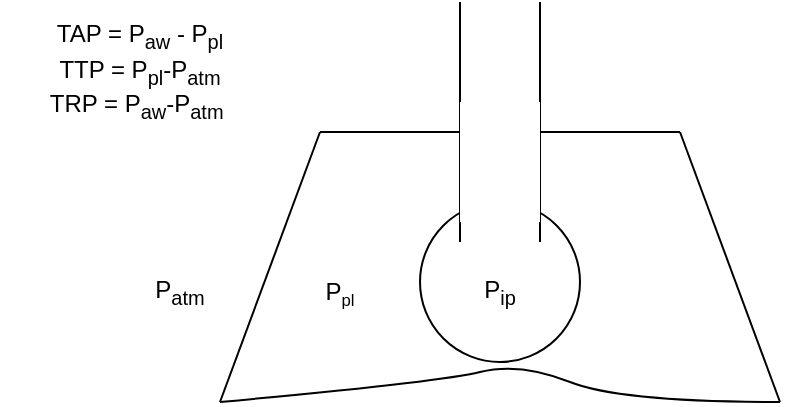 <mxfile version="22.1.21" type="github">
  <diagram name="Page-1" id="nVFyHpyeYcPGsmvx0sBv">
    <mxGraphModel dx="1434" dy="738" grid="1" gridSize="10" guides="1" tooltips="1" connect="1" arrows="1" fold="1" page="1" pageScale="1" pageWidth="827" pageHeight="1169" math="0" shadow="0">
      <root>
        <mxCell id="0" />
        <mxCell id="1" parent="0" />
        <mxCell id="jysUjB4pc8x6qRiP5P2i-3" value="" style="ellipse;whiteSpace=wrap;html=1;aspect=fixed;" vertex="1" parent="1">
          <mxGeometry x="380" y="300" width="80" height="80" as="geometry" />
        </mxCell>
        <mxCell id="jysUjB4pc8x6qRiP5P2i-1" value="" style="endArrow=none;html=1;rounded=0;" edge="1" parent="1">
          <mxGeometry width="50" height="50" relative="1" as="geometry">
            <mxPoint x="400" y="320" as="sourcePoint" />
            <mxPoint x="400" y="200" as="targetPoint" />
          </mxGeometry>
        </mxCell>
        <mxCell id="jysUjB4pc8x6qRiP5P2i-2" value="" style="endArrow=none;html=1;rounded=0;" edge="1" parent="1">
          <mxGeometry width="50" height="50" relative="1" as="geometry">
            <mxPoint x="440" y="320" as="sourcePoint" />
            <mxPoint x="440" y="200" as="targetPoint" />
          </mxGeometry>
        </mxCell>
        <mxCell id="jysUjB4pc8x6qRiP5P2i-4" value="" style="rounded=0;whiteSpace=wrap;html=1;strokeColor=none;" vertex="1" parent="1">
          <mxGeometry x="400" y="250" width="40" height="60" as="geometry" />
        </mxCell>
        <mxCell id="jysUjB4pc8x6qRiP5P2i-5" value="" style="endArrow=none;html=1;rounded=0;exitX=0;exitY=0.25;exitDx=0;exitDy=0;" edge="1" parent="1" source="jysUjB4pc8x6qRiP5P2i-4">
          <mxGeometry width="50" height="50" relative="1" as="geometry">
            <mxPoint x="390" y="410" as="sourcePoint" />
            <mxPoint x="330" y="265" as="targetPoint" />
          </mxGeometry>
        </mxCell>
        <mxCell id="jysUjB4pc8x6qRiP5P2i-6" value="" style="endArrow=none;html=1;rounded=0;" edge="1" parent="1">
          <mxGeometry width="50" height="50" relative="1" as="geometry">
            <mxPoint x="330" y="265" as="sourcePoint" />
            <mxPoint x="280" y="400" as="targetPoint" />
          </mxGeometry>
        </mxCell>
        <mxCell id="jysUjB4pc8x6qRiP5P2i-7" value="" style="endArrow=none;html=1;rounded=0;exitX=0;exitY=0.25;exitDx=0;exitDy=0;" edge="1" parent="1">
          <mxGeometry width="50" height="50" relative="1" as="geometry">
            <mxPoint x="510" y="265" as="sourcePoint" />
            <mxPoint x="440" y="265" as="targetPoint" />
          </mxGeometry>
        </mxCell>
        <mxCell id="jysUjB4pc8x6qRiP5P2i-8" value="" style="endArrow=none;html=1;rounded=0;" edge="1" parent="1">
          <mxGeometry width="50" height="50" relative="1" as="geometry">
            <mxPoint x="510" y="265" as="sourcePoint" />
            <mxPoint x="560" y="400" as="targetPoint" />
          </mxGeometry>
        </mxCell>
        <mxCell id="jysUjB4pc8x6qRiP5P2i-10" value="" style="curved=1;endArrow=none;html=1;rounded=0;endFill=0;" edge="1" parent="1">
          <mxGeometry width="50" height="50" relative="1" as="geometry">
            <mxPoint x="280" y="400" as="sourcePoint" />
            <mxPoint x="560" y="400" as="targetPoint" />
            <Array as="points">
              <mxPoint x="390" y="390" />
              <mxPoint x="430" y="380" />
              <mxPoint x="480" y="400" />
            </Array>
          </mxGeometry>
        </mxCell>
        <mxCell id="jysUjB4pc8x6qRiP5P2i-11" value="P&lt;sub&gt;atm&lt;/sub&gt;" style="text;html=1;strokeColor=none;fillColor=none;align=center;verticalAlign=middle;whiteSpace=wrap;rounded=0;" vertex="1" parent="1">
          <mxGeometry x="230" y="330" width="60" height="30" as="geometry" />
        </mxCell>
        <mxCell id="jysUjB4pc8x6qRiP5P2i-12" value="P&lt;span style=&quot;font-size: 10px;&quot;&gt;&lt;sub&gt;pl&lt;/sub&gt;&lt;/span&gt;" style="text;html=1;strokeColor=none;fillColor=none;align=center;verticalAlign=middle;whiteSpace=wrap;rounded=0;" vertex="1" parent="1">
          <mxGeometry x="310" y="330" width="60" height="30" as="geometry" />
        </mxCell>
        <mxCell id="jysUjB4pc8x6qRiP5P2i-13" value="P&lt;sub&gt;ip&lt;/sub&gt;" style="text;html=1;strokeColor=none;fillColor=none;align=center;verticalAlign=middle;whiteSpace=wrap;rounded=0;" vertex="1" parent="1">
          <mxGeometry x="390" y="330" width="60" height="30" as="geometry" />
        </mxCell>
        <mxCell id="jysUjB4pc8x6qRiP5P2i-14" value="TAP = P&lt;sub&gt;aw&lt;/sub&gt; - P&lt;sub&gt;pl&lt;/sub&gt;&lt;br&gt;TTP = P&lt;sub&gt;pl&lt;/sub&gt;-P&lt;sub&gt;atm&lt;/sub&gt;&lt;br&gt;TRP = P&lt;sub&gt;aw&lt;/sub&gt;-P&lt;sub&gt;atm&lt;/sub&gt;&amp;nbsp;" style="text;html=1;strokeColor=none;fillColor=none;align=center;verticalAlign=middle;whiteSpace=wrap;rounded=0;" vertex="1" parent="1">
          <mxGeometry x="170" y="220" width="140" height="30" as="geometry" />
        </mxCell>
      </root>
    </mxGraphModel>
  </diagram>
</mxfile>

